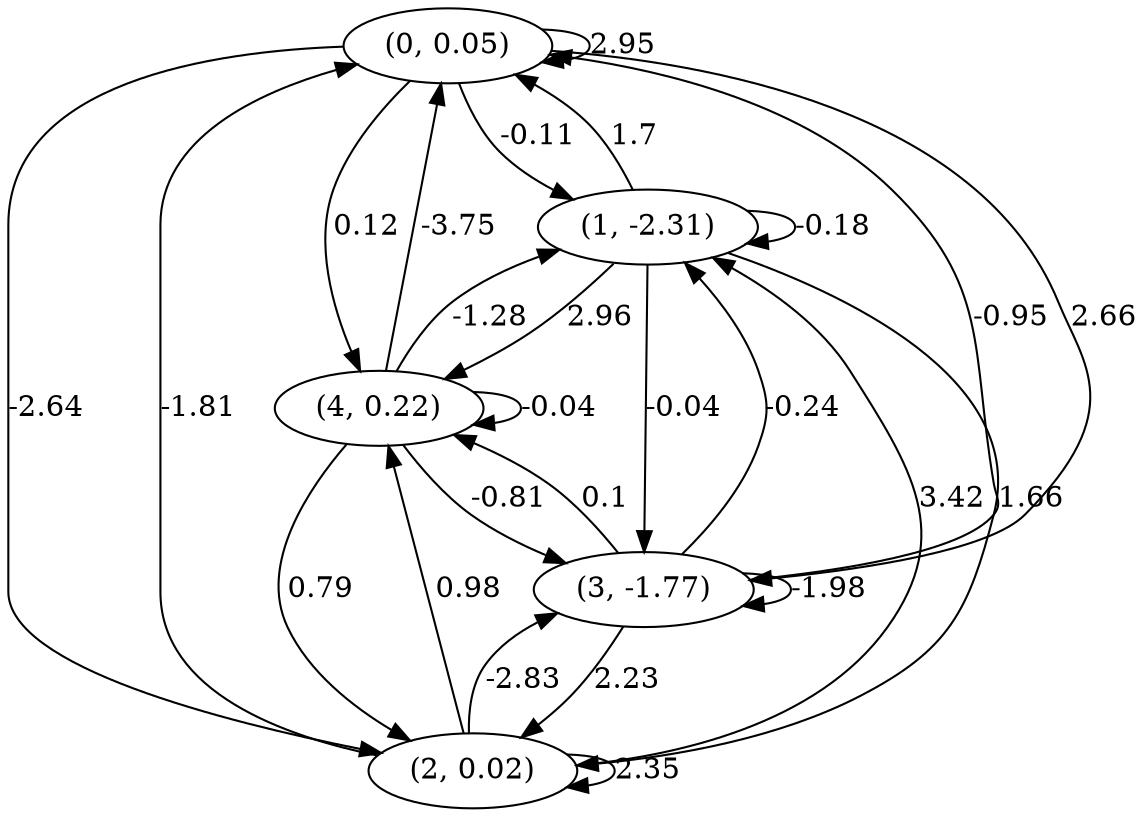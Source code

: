digraph {
    0 [ label = "(0, 0.05)" ]
    1 [ label = "(1, -2.31)" ]
    2 [ label = "(2, 0.02)" ]
    3 [ label = "(3, -1.77)" ]
    4 [ label = "(4, 0.22)" ]
    0 -> 0 [ label = "2.95" ]
    1 -> 1 [ label = "-0.18" ]
    2 -> 2 [ label = "2.35" ]
    3 -> 3 [ label = "-1.98" ]
    4 -> 4 [ label = "-0.04" ]
    1 -> 0 [ label = "1.7" ]
    2 -> 0 [ label = "-1.81" ]
    3 -> 0 [ label = "-0.95" ]
    4 -> 0 [ label = "-3.75" ]
    0 -> 1 [ label = "-0.11" ]
    2 -> 1 [ label = "3.42" ]
    3 -> 1 [ label = "-0.24" ]
    4 -> 1 [ label = "-1.28" ]
    0 -> 2 [ label = "-2.64" ]
    1 -> 2 [ label = "1.66" ]
    3 -> 2 [ label = "2.23" ]
    4 -> 2 [ label = "0.79" ]
    0 -> 3 [ label = "2.66" ]
    1 -> 3 [ label = "-0.04" ]
    2 -> 3 [ label = "-2.83" ]
    4 -> 3 [ label = "-0.81" ]
    0 -> 4 [ label = "0.12" ]
    1 -> 4 [ label = "2.96" ]
    2 -> 4 [ label = "0.98" ]
    3 -> 4 [ label = "0.1" ]
}

